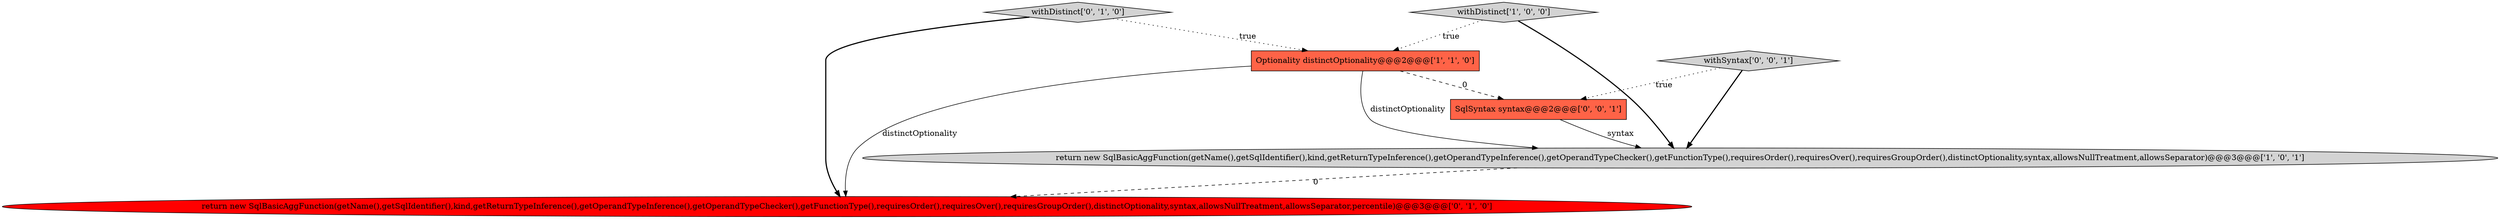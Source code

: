 digraph {
3 [style = filled, label = "withDistinct['0', '1', '0']", fillcolor = lightgray, shape = diamond image = "AAA0AAABBB2BBB"];
4 [style = filled, label = "return new SqlBasicAggFunction(getName(),getSqlIdentifier(),kind,getReturnTypeInference(),getOperandTypeInference(),getOperandTypeChecker(),getFunctionType(),requiresOrder(),requiresOver(),requiresGroupOrder(),distinctOptionality,syntax,allowsNullTreatment,allowsSeparator,percentile)@@@3@@@['0', '1', '0']", fillcolor = red, shape = ellipse image = "AAA1AAABBB2BBB"];
0 [style = filled, label = "withDistinct['1', '0', '0']", fillcolor = lightgray, shape = diamond image = "AAA0AAABBB1BBB"];
6 [style = filled, label = "SqlSyntax syntax@@@2@@@['0', '0', '1']", fillcolor = tomato, shape = box image = "AAA0AAABBB3BBB"];
2 [style = filled, label = "return new SqlBasicAggFunction(getName(),getSqlIdentifier(),kind,getReturnTypeInference(),getOperandTypeInference(),getOperandTypeChecker(),getFunctionType(),requiresOrder(),requiresOver(),requiresGroupOrder(),distinctOptionality,syntax,allowsNullTreatment,allowsSeparator)@@@3@@@['1', '0', '1']", fillcolor = lightgray, shape = ellipse image = "AAA0AAABBB1BBB"];
1 [style = filled, label = "Optionality distinctOptionality@@@2@@@['1', '1', '0']", fillcolor = tomato, shape = box image = "AAA0AAABBB1BBB"];
5 [style = filled, label = "withSyntax['0', '0', '1']", fillcolor = lightgray, shape = diamond image = "AAA0AAABBB3BBB"];
5->6 [style = dotted, label="true"];
2->4 [style = dashed, label="0"];
5->2 [style = bold, label=""];
0->2 [style = bold, label=""];
1->4 [style = solid, label="distinctOptionality"];
6->2 [style = solid, label="syntax"];
3->1 [style = dotted, label="true"];
3->4 [style = bold, label=""];
1->6 [style = dashed, label="0"];
1->2 [style = solid, label="distinctOptionality"];
0->1 [style = dotted, label="true"];
}
